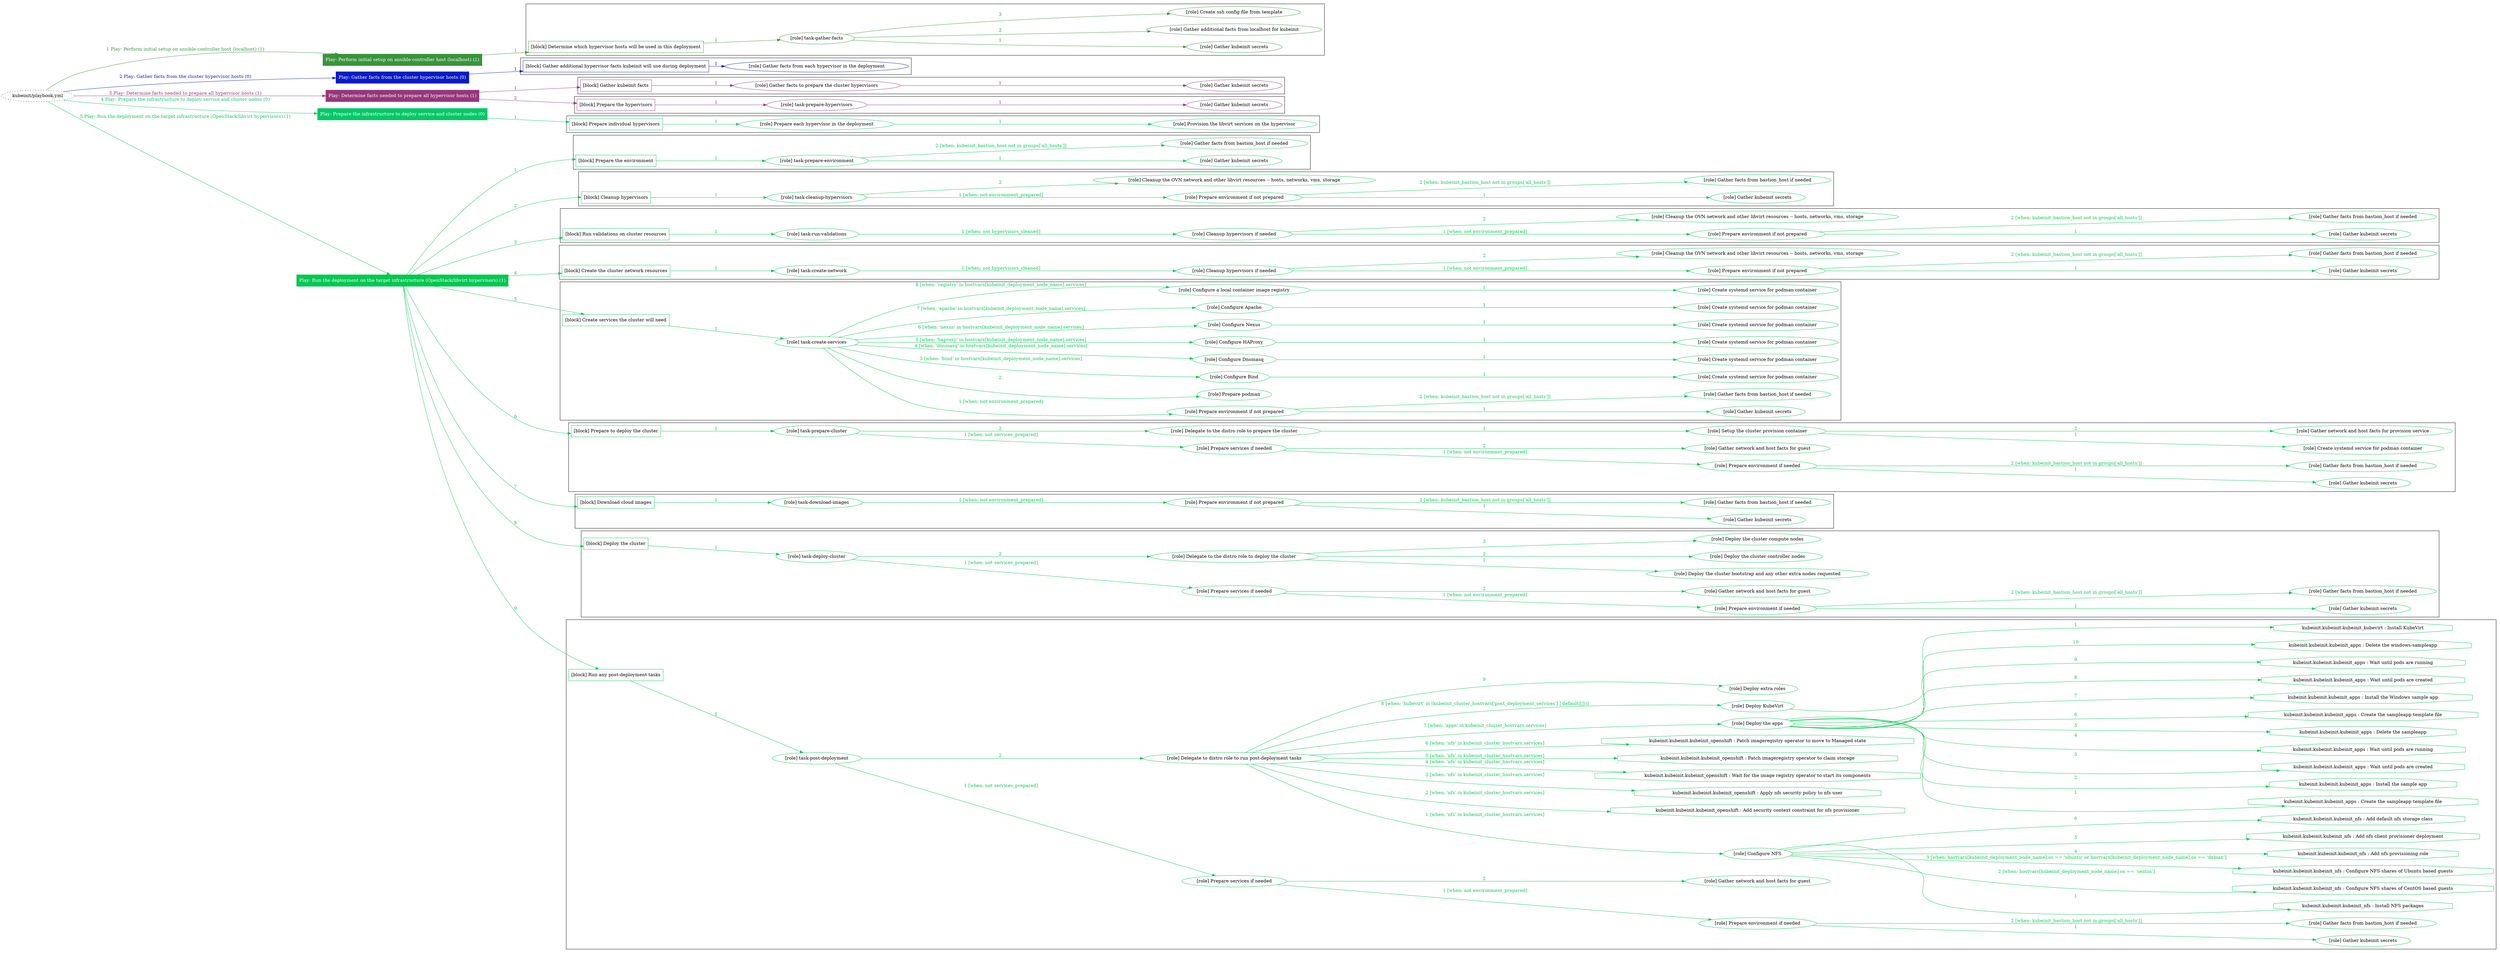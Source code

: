 digraph {
	graph [concentrate=true ordering=in rankdir=LR ratio=fill]
	edge [esep=5 sep=10]
	"kubeinit/playbook.yml" [URL="/home/runner/work/kubeinit/kubeinit/kubeinit/playbook.yml" id=playbook_7b281fdf style=dotted]
	"kubeinit/playbook.yml" -> play_7877f14b [label="1 Play: Perform initial setup on ansible-controller host (localhost) (1)" color="#38943b" fontcolor="#38943b" id=edge_play_7877f14b labeltooltip="1 Play: Perform initial setup on ansible-controller host (localhost) (1)" tooltip="1 Play: Perform initial setup on ansible-controller host (localhost) (1)"]
	subgraph "Play: Perform initial setup on ansible-controller host (localhost) (1)" {
		play_7877f14b [label="Play: Perform initial setup on ansible-controller host (localhost) (1)" URL="/home/runner/work/kubeinit/kubeinit/kubeinit/playbook.yml" color="#38943b" fontcolor="#ffffff" id=play_7877f14b shape=box style=filled tooltip=localhost]
		play_7877f14b -> block_b5901617 [label=1 color="#38943b" fontcolor="#38943b" id=edge_block_b5901617 labeltooltip=1 tooltip=1]
		subgraph cluster_block_b5901617 {
			block_b5901617 [label="[block] Determine which hypervisor hosts will be used in this deployment" URL="/home/runner/work/kubeinit/kubeinit/kubeinit/playbook.yml" color="#38943b" id=block_b5901617 labeltooltip="Determine which hypervisor hosts will be used in this deployment" shape=box tooltip="Determine which hypervisor hosts will be used in this deployment"]
			block_b5901617 -> role_b0f9421c [label="1 " color="#38943b" fontcolor="#38943b" id=edge_role_b0f9421c labeltooltip="1 " tooltip="1 "]
			subgraph "task-gather-facts" {
				role_b0f9421c [label="[role] task-gather-facts" URL="/home/runner/work/kubeinit/kubeinit/kubeinit/playbook.yml" color="#38943b" id=role_b0f9421c tooltip="task-gather-facts"]
				role_b0f9421c -> role_714d7b78 [label="1 " color="#38943b" fontcolor="#38943b" id=edge_role_714d7b78 labeltooltip="1 " tooltip="1 "]
				subgraph "Gather kubeinit secrets" {
					role_714d7b78 [label="[role] Gather kubeinit secrets" URL="/home/runner/.ansible/collections/ansible_collections/kubeinit/kubeinit/roles/kubeinit_prepare/tasks/build_hypervisors_group.yml" color="#38943b" id=role_714d7b78 tooltip="Gather kubeinit secrets"]
				}
				role_b0f9421c -> role_0467b6ac [label="2 " color="#38943b" fontcolor="#38943b" id=edge_role_0467b6ac labeltooltip="2 " tooltip="2 "]
				subgraph "Gather additional facts from localhost for kubeinit" {
					role_0467b6ac [label="[role] Gather additional facts from localhost for kubeinit" URL="/home/runner/.ansible/collections/ansible_collections/kubeinit/kubeinit/roles/kubeinit_prepare/tasks/build_hypervisors_group.yml" color="#38943b" id=role_0467b6ac tooltip="Gather additional facts from localhost for kubeinit"]
				}
				role_b0f9421c -> role_47e2acae [label="3 " color="#38943b" fontcolor="#38943b" id=edge_role_47e2acae labeltooltip="3 " tooltip="3 "]
				subgraph "Create ssh config file from template" {
					role_47e2acae [label="[role] Create ssh config file from template" URL="/home/runner/.ansible/collections/ansible_collections/kubeinit/kubeinit/roles/kubeinit_prepare/tasks/build_hypervisors_group.yml" color="#38943b" id=role_47e2acae tooltip="Create ssh config file from template"]
				}
			}
		}
	}
	"kubeinit/playbook.yml" -> play_60f69656 [label="2 Play: Gather facts from the cluster hypervisor hosts (0)" color="#071cc5" fontcolor="#071cc5" id=edge_play_60f69656 labeltooltip="2 Play: Gather facts from the cluster hypervisor hosts (0)" tooltip="2 Play: Gather facts from the cluster hypervisor hosts (0)"]
	subgraph "Play: Gather facts from the cluster hypervisor hosts (0)" {
		play_60f69656 [label="Play: Gather facts from the cluster hypervisor hosts (0)" URL="/home/runner/work/kubeinit/kubeinit/kubeinit/playbook.yml" color="#071cc5" fontcolor="#ffffff" id=play_60f69656 shape=box style=filled tooltip="Play: Gather facts from the cluster hypervisor hosts (0)"]
		play_60f69656 -> block_d003e74c [label=1 color="#071cc5" fontcolor="#071cc5" id=edge_block_d003e74c labeltooltip=1 tooltip=1]
		subgraph cluster_block_d003e74c {
			block_d003e74c [label="[block] Gather additional hypervisor facts kubeinit will use during deployment" URL="/home/runner/work/kubeinit/kubeinit/kubeinit/playbook.yml" color="#071cc5" id=block_d003e74c labeltooltip="Gather additional hypervisor facts kubeinit will use during deployment" shape=box tooltip="Gather additional hypervisor facts kubeinit will use during deployment"]
			block_d003e74c -> role_bd6cc463 [label="1 " color="#071cc5" fontcolor="#071cc5" id=edge_role_bd6cc463 labeltooltip="1 " tooltip="1 "]
			subgraph "Gather facts from each hypervisor in the deployment" {
				role_bd6cc463 [label="[role] Gather facts from each hypervisor in the deployment" URL="/home/runner/work/kubeinit/kubeinit/kubeinit/playbook.yml" color="#071cc5" id=role_bd6cc463 tooltip="Gather facts from each hypervisor in the deployment"]
			}
		}
	}
	"kubeinit/playbook.yml" -> play_cd27268f [label="3 Play: Determine facts needed to prepare all hypervisor hosts (1)" color="#96367b" fontcolor="#96367b" id=edge_play_cd27268f labeltooltip="3 Play: Determine facts needed to prepare all hypervisor hosts (1)" tooltip="3 Play: Determine facts needed to prepare all hypervisor hosts (1)"]
	subgraph "Play: Determine facts needed to prepare all hypervisor hosts (1)" {
		play_cd27268f [label="Play: Determine facts needed to prepare all hypervisor hosts (1)" URL="/home/runner/work/kubeinit/kubeinit/kubeinit/playbook.yml" color="#96367b" fontcolor="#ffffff" id=play_cd27268f shape=box style=filled tooltip=localhost]
		play_cd27268f -> block_acb0f027 [label=1 color="#96367b" fontcolor="#96367b" id=edge_block_acb0f027 labeltooltip=1 tooltip=1]
		subgraph cluster_block_acb0f027 {
			block_acb0f027 [label="[block] Gather kubeinit facts" URL="/home/runner/work/kubeinit/kubeinit/kubeinit/playbook.yml" color="#96367b" id=block_acb0f027 labeltooltip="Gather kubeinit facts" shape=box tooltip="Gather kubeinit facts"]
			block_acb0f027 -> role_a7159e79 [label="1 " color="#96367b" fontcolor="#96367b" id=edge_role_a7159e79 labeltooltip="1 " tooltip="1 "]
			subgraph "Gather facts to prepare the cluster hypervisors" {
				role_a7159e79 [label="[role] Gather facts to prepare the cluster hypervisors" URL="/home/runner/work/kubeinit/kubeinit/kubeinit/playbook.yml" color="#96367b" id=role_a7159e79 tooltip="Gather facts to prepare the cluster hypervisors"]
				role_a7159e79 -> role_28d5743c [label="1 " color="#96367b" fontcolor="#96367b" id=edge_role_28d5743c labeltooltip="1 " tooltip="1 "]
				subgraph "Gather kubeinit secrets" {
					role_28d5743c [label="[role] Gather kubeinit secrets" URL="/home/runner/.ansible/collections/ansible_collections/kubeinit/kubeinit/roles/kubeinit_prepare/tasks/gather_kubeinit_facts.yml" color="#96367b" id=role_28d5743c tooltip="Gather kubeinit secrets"]
				}
			}
		}
		play_cd27268f -> block_c3b3abef [label=2 color="#96367b" fontcolor="#96367b" id=edge_block_c3b3abef labeltooltip=2 tooltip=2]
		subgraph cluster_block_c3b3abef {
			block_c3b3abef [label="[block] Prepare the hypervisors" URL="/home/runner/work/kubeinit/kubeinit/kubeinit/playbook.yml" color="#96367b" id=block_c3b3abef labeltooltip="Prepare the hypervisors" shape=box tooltip="Prepare the hypervisors"]
			block_c3b3abef -> role_18b791de [label="1 " color="#96367b" fontcolor="#96367b" id=edge_role_18b791de labeltooltip="1 " tooltip="1 "]
			subgraph "task-prepare-hypervisors" {
				role_18b791de [label="[role] task-prepare-hypervisors" URL="/home/runner/work/kubeinit/kubeinit/kubeinit/playbook.yml" color="#96367b" id=role_18b791de tooltip="task-prepare-hypervisors"]
				role_18b791de -> role_89bd022f [label="1 " color="#96367b" fontcolor="#96367b" id=edge_role_89bd022f labeltooltip="1 " tooltip="1 "]
				subgraph "Gather kubeinit secrets" {
					role_89bd022f [label="[role] Gather kubeinit secrets" URL="/home/runner/.ansible/collections/ansible_collections/kubeinit/kubeinit/roles/kubeinit_prepare/tasks/gather_kubeinit_facts.yml" color="#96367b" id=role_89bd022f tooltip="Gather kubeinit secrets"]
				}
			}
		}
	}
	"kubeinit/playbook.yml" -> play_afa859db [label="4 Play: Prepare the infrastructure to deploy service and cluster nodes (0)" color="#03c967" fontcolor="#03c967" id=edge_play_afa859db labeltooltip="4 Play: Prepare the infrastructure to deploy service and cluster nodes (0)" tooltip="4 Play: Prepare the infrastructure to deploy service and cluster nodes (0)"]
	subgraph "Play: Prepare the infrastructure to deploy service and cluster nodes (0)" {
		play_afa859db [label="Play: Prepare the infrastructure to deploy service and cluster nodes (0)" URL="/home/runner/work/kubeinit/kubeinit/kubeinit/playbook.yml" color="#03c967" fontcolor="#ffffff" id=play_afa859db shape=box style=filled tooltip="Play: Prepare the infrastructure to deploy service and cluster nodes (0)"]
		play_afa859db -> block_f967178d [label=1 color="#03c967" fontcolor="#03c967" id=edge_block_f967178d labeltooltip=1 tooltip=1]
		subgraph cluster_block_f967178d {
			block_f967178d [label="[block] Prepare individual hypervisors" URL="/home/runner/work/kubeinit/kubeinit/kubeinit/playbook.yml" color="#03c967" id=block_f967178d labeltooltip="Prepare individual hypervisors" shape=box tooltip="Prepare individual hypervisors"]
			block_f967178d -> role_e0860f21 [label="1 " color="#03c967" fontcolor="#03c967" id=edge_role_e0860f21 labeltooltip="1 " tooltip="1 "]
			subgraph "Prepare each hypervisor in the deployment" {
				role_e0860f21 [label="[role] Prepare each hypervisor in the deployment" URL="/home/runner/work/kubeinit/kubeinit/kubeinit/playbook.yml" color="#03c967" id=role_e0860f21 tooltip="Prepare each hypervisor in the deployment"]
				role_e0860f21 -> role_5902fa2d [label="1 " color="#03c967" fontcolor="#03c967" id=edge_role_5902fa2d labeltooltip="1 " tooltip="1 "]
				subgraph "Provision the libvirt services on the hypervisor" {
					role_5902fa2d [label="[role] Provision the libvirt services on the hypervisor" URL="/home/runner/.ansible/collections/ansible_collections/kubeinit/kubeinit/roles/kubeinit_prepare/tasks/prepare_hypervisor.yml" color="#03c967" id=role_5902fa2d tooltip="Provision the libvirt services on the hypervisor"]
				}
			}
		}
	}
	"kubeinit/playbook.yml" -> play_337268b7 [label="5 Play: Run the deployment on the target infrastructure (OpenStack/libvirt hypervisors) (1)" color="#04c850" fontcolor="#04c850" id=edge_play_337268b7 labeltooltip="5 Play: Run the deployment on the target infrastructure (OpenStack/libvirt hypervisors) (1)" tooltip="5 Play: Run the deployment on the target infrastructure (OpenStack/libvirt hypervisors) (1)"]
	subgraph "Play: Run the deployment on the target infrastructure (OpenStack/libvirt hypervisors) (1)" {
		play_337268b7 [label="Play: Run the deployment on the target infrastructure (OpenStack/libvirt hypervisors) (1)" URL="/home/runner/work/kubeinit/kubeinit/kubeinit/playbook.yml" color="#04c850" fontcolor="#ffffff" id=play_337268b7 shape=box style=filled tooltip=localhost]
		play_337268b7 -> block_54f63cd1 [label=1 color="#04c850" fontcolor="#04c850" id=edge_block_54f63cd1 labeltooltip=1 tooltip=1]
		subgraph cluster_block_54f63cd1 {
			block_54f63cd1 [label="[block] Prepare the environment" URL="/home/runner/work/kubeinit/kubeinit/kubeinit/playbook.yml" color="#04c850" id=block_54f63cd1 labeltooltip="Prepare the environment" shape=box tooltip="Prepare the environment"]
			block_54f63cd1 -> role_de50f90a [label="1 " color="#04c850" fontcolor="#04c850" id=edge_role_de50f90a labeltooltip="1 " tooltip="1 "]
			subgraph "task-prepare-environment" {
				role_de50f90a [label="[role] task-prepare-environment" URL="/home/runner/work/kubeinit/kubeinit/kubeinit/playbook.yml" color="#04c850" id=role_de50f90a tooltip="task-prepare-environment"]
				role_de50f90a -> role_e27a2420 [label="1 " color="#04c850" fontcolor="#04c850" id=edge_role_e27a2420 labeltooltip="1 " tooltip="1 "]
				subgraph "Gather kubeinit secrets" {
					role_e27a2420 [label="[role] Gather kubeinit secrets" URL="/home/runner/.ansible/collections/ansible_collections/kubeinit/kubeinit/roles/kubeinit_prepare/tasks/gather_kubeinit_facts.yml" color="#04c850" id=role_e27a2420 tooltip="Gather kubeinit secrets"]
				}
				role_de50f90a -> role_e0facdf9 [label="2 [when: kubeinit_bastion_host not in groups['all_hosts']]" color="#04c850" fontcolor="#04c850" id=edge_role_e0facdf9 labeltooltip="2 [when: kubeinit_bastion_host not in groups['all_hosts']]" tooltip="2 [when: kubeinit_bastion_host not in groups['all_hosts']]"]
				subgraph "Gather facts from bastion_host if needed" {
					role_e0facdf9 [label="[role] Gather facts from bastion_host if needed" URL="/home/runner/.ansible/collections/ansible_collections/kubeinit/kubeinit/roles/kubeinit_prepare/tasks/main.yml" color="#04c850" id=role_e0facdf9 tooltip="Gather facts from bastion_host if needed"]
				}
			}
		}
		play_337268b7 -> block_c87fceb3 [label=2 color="#04c850" fontcolor="#04c850" id=edge_block_c87fceb3 labeltooltip=2 tooltip=2]
		subgraph cluster_block_c87fceb3 {
			block_c87fceb3 [label="[block] Cleanup hypervisors" URL="/home/runner/work/kubeinit/kubeinit/kubeinit/playbook.yml" color="#04c850" id=block_c87fceb3 labeltooltip="Cleanup hypervisors" shape=box tooltip="Cleanup hypervisors"]
			block_c87fceb3 -> role_21105782 [label="1 " color="#04c850" fontcolor="#04c850" id=edge_role_21105782 labeltooltip="1 " tooltip="1 "]
			subgraph "task-cleanup-hypervisors" {
				role_21105782 [label="[role] task-cleanup-hypervisors" URL="/home/runner/work/kubeinit/kubeinit/kubeinit/playbook.yml" color="#04c850" id=role_21105782 tooltip="task-cleanup-hypervisors"]
				role_21105782 -> role_91263d98 [label="1 [when: not environment_prepared]" color="#04c850" fontcolor="#04c850" id=edge_role_91263d98 labeltooltip="1 [when: not environment_prepared]" tooltip="1 [when: not environment_prepared]"]
				subgraph "Prepare environment if not prepared" {
					role_91263d98 [label="[role] Prepare environment if not prepared" URL="/home/runner/.ansible/collections/ansible_collections/kubeinit/kubeinit/roles/kubeinit_libvirt/tasks/cleanup_hypervisors.yml" color="#04c850" id=role_91263d98 tooltip="Prepare environment if not prepared"]
					role_91263d98 -> role_cf5cac0a [label="1 " color="#04c850" fontcolor="#04c850" id=edge_role_cf5cac0a labeltooltip="1 " tooltip="1 "]
					subgraph "Gather kubeinit secrets" {
						role_cf5cac0a [label="[role] Gather kubeinit secrets" URL="/home/runner/.ansible/collections/ansible_collections/kubeinit/kubeinit/roles/kubeinit_prepare/tasks/gather_kubeinit_facts.yml" color="#04c850" id=role_cf5cac0a tooltip="Gather kubeinit secrets"]
					}
					role_91263d98 -> role_19c8e8e2 [label="2 [when: kubeinit_bastion_host not in groups['all_hosts']]" color="#04c850" fontcolor="#04c850" id=edge_role_19c8e8e2 labeltooltip="2 [when: kubeinit_bastion_host not in groups['all_hosts']]" tooltip="2 [when: kubeinit_bastion_host not in groups['all_hosts']]"]
					subgraph "Gather facts from bastion_host if needed" {
						role_19c8e8e2 [label="[role] Gather facts from bastion_host if needed" URL="/home/runner/.ansible/collections/ansible_collections/kubeinit/kubeinit/roles/kubeinit_prepare/tasks/main.yml" color="#04c850" id=role_19c8e8e2 tooltip="Gather facts from bastion_host if needed"]
					}
				}
				role_21105782 -> role_c04d12ea [label="2 " color="#04c850" fontcolor="#04c850" id=edge_role_c04d12ea labeltooltip="2 " tooltip="2 "]
				subgraph "Cleanup the OVN network and other libvirt resources -- hosts, networks, vms, storage" {
					role_c04d12ea [label="[role] Cleanup the OVN network and other libvirt resources -- hosts, networks, vms, storage" URL="/home/runner/.ansible/collections/ansible_collections/kubeinit/kubeinit/roles/kubeinit_libvirt/tasks/cleanup_hypervisors.yml" color="#04c850" id=role_c04d12ea tooltip="Cleanup the OVN network and other libvirt resources -- hosts, networks, vms, storage"]
				}
			}
		}
		play_337268b7 -> block_0d15a8aa [label=3 color="#04c850" fontcolor="#04c850" id=edge_block_0d15a8aa labeltooltip=3 tooltip=3]
		subgraph cluster_block_0d15a8aa {
			block_0d15a8aa [label="[block] Run validations on cluster resources" URL="/home/runner/work/kubeinit/kubeinit/kubeinit/playbook.yml" color="#04c850" id=block_0d15a8aa labeltooltip="Run validations on cluster resources" shape=box tooltip="Run validations on cluster resources"]
			block_0d15a8aa -> role_7a0bbe36 [label="1 " color="#04c850" fontcolor="#04c850" id=edge_role_7a0bbe36 labeltooltip="1 " tooltip="1 "]
			subgraph "task-run-validations" {
				role_7a0bbe36 [label="[role] task-run-validations" URL="/home/runner/work/kubeinit/kubeinit/kubeinit/playbook.yml" color="#04c850" id=role_7a0bbe36 tooltip="task-run-validations"]
				role_7a0bbe36 -> role_206b5c41 [label="1 [when: not hypervisors_cleaned]" color="#04c850" fontcolor="#04c850" id=edge_role_206b5c41 labeltooltip="1 [when: not hypervisors_cleaned]" tooltip="1 [when: not hypervisors_cleaned]"]
				subgraph "Cleanup hypervisors if needed" {
					role_206b5c41 [label="[role] Cleanup hypervisors if needed" URL="/home/runner/.ansible/collections/ansible_collections/kubeinit/kubeinit/roles/kubeinit_validations/tasks/main.yml" color="#04c850" id=role_206b5c41 tooltip="Cleanup hypervisors if needed"]
					role_206b5c41 -> role_1c43b436 [label="1 [when: not environment_prepared]" color="#04c850" fontcolor="#04c850" id=edge_role_1c43b436 labeltooltip="1 [when: not environment_prepared]" tooltip="1 [when: not environment_prepared]"]
					subgraph "Prepare environment if not prepared" {
						role_1c43b436 [label="[role] Prepare environment if not prepared" URL="/home/runner/.ansible/collections/ansible_collections/kubeinit/kubeinit/roles/kubeinit_libvirt/tasks/cleanup_hypervisors.yml" color="#04c850" id=role_1c43b436 tooltip="Prepare environment if not prepared"]
						role_1c43b436 -> role_25d3413f [label="1 " color="#04c850" fontcolor="#04c850" id=edge_role_25d3413f labeltooltip="1 " tooltip="1 "]
						subgraph "Gather kubeinit secrets" {
							role_25d3413f [label="[role] Gather kubeinit secrets" URL="/home/runner/.ansible/collections/ansible_collections/kubeinit/kubeinit/roles/kubeinit_prepare/tasks/gather_kubeinit_facts.yml" color="#04c850" id=role_25d3413f tooltip="Gather kubeinit secrets"]
						}
						role_1c43b436 -> role_c546cb8e [label="2 [when: kubeinit_bastion_host not in groups['all_hosts']]" color="#04c850" fontcolor="#04c850" id=edge_role_c546cb8e labeltooltip="2 [when: kubeinit_bastion_host not in groups['all_hosts']]" tooltip="2 [when: kubeinit_bastion_host not in groups['all_hosts']]"]
						subgraph "Gather facts from bastion_host if needed" {
							role_c546cb8e [label="[role] Gather facts from bastion_host if needed" URL="/home/runner/.ansible/collections/ansible_collections/kubeinit/kubeinit/roles/kubeinit_prepare/tasks/main.yml" color="#04c850" id=role_c546cb8e tooltip="Gather facts from bastion_host if needed"]
						}
					}
					role_206b5c41 -> role_4a6529e8 [label="2 " color="#04c850" fontcolor="#04c850" id=edge_role_4a6529e8 labeltooltip="2 " tooltip="2 "]
					subgraph "Cleanup the OVN network and other libvirt resources -- hosts, networks, vms, storage" {
						role_4a6529e8 [label="[role] Cleanup the OVN network and other libvirt resources -- hosts, networks, vms, storage" URL="/home/runner/.ansible/collections/ansible_collections/kubeinit/kubeinit/roles/kubeinit_libvirt/tasks/cleanup_hypervisors.yml" color="#04c850" id=role_4a6529e8 tooltip="Cleanup the OVN network and other libvirt resources -- hosts, networks, vms, storage"]
					}
				}
			}
		}
		play_337268b7 -> block_cdcbf6fe [label=4 color="#04c850" fontcolor="#04c850" id=edge_block_cdcbf6fe labeltooltip=4 tooltip=4]
		subgraph cluster_block_cdcbf6fe {
			block_cdcbf6fe [label="[block] Create the cluster network resources" URL="/home/runner/work/kubeinit/kubeinit/kubeinit/playbook.yml" color="#04c850" id=block_cdcbf6fe labeltooltip="Create the cluster network resources" shape=box tooltip="Create the cluster network resources"]
			block_cdcbf6fe -> role_46c217c3 [label="1 " color="#04c850" fontcolor="#04c850" id=edge_role_46c217c3 labeltooltip="1 " tooltip="1 "]
			subgraph "task-create-network" {
				role_46c217c3 [label="[role] task-create-network" URL="/home/runner/work/kubeinit/kubeinit/kubeinit/playbook.yml" color="#04c850" id=role_46c217c3 tooltip="task-create-network"]
				role_46c217c3 -> role_f8e6419c [label="1 [when: not hypervisors_cleaned]" color="#04c850" fontcolor="#04c850" id=edge_role_f8e6419c labeltooltip="1 [when: not hypervisors_cleaned]" tooltip="1 [when: not hypervisors_cleaned]"]
				subgraph "Cleanup hypervisors if needed" {
					role_f8e6419c [label="[role] Cleanup hypervisors if needed" URL="/home/runner/.ansible/collections/ansible_collections/kubeinit/kubeinit/roles/kubeinit_libvirt/tasks/create_network.yml" color="#04c850" id=role_f8e6419c tooltip="Cleanup hypervisors if needed"]
					role_f8e6419c -> role_768aa2a3 [label="1 [when: not environment_prepared]" color="#04c850" fontcolor="#04c850" id=edge_role_768aa2a3 labeltooltip="1 [when: not environment_prepared]" tooltip="1 [when: not environment_prepared]"]
					subgraph "Prepare environment if not prepared" {
						role_768aa2a3 [label="[role] Prepare environment if not prepared" URL="/home/runner/.ansible/collections/ansible_collections/kubeinit/kubeinit/roles/kubeinit_libvirt/tasks/cleanup_hypervisors.yml" color="#04c850" id=role_768aa2a3 tooltip="Prepare environment if not prepared"]
						role_768aa2a3 -> role_34b75748 [label="1 " color="#04c850" fontcolor="#04c850" id=edge_role_34b75748 labeltooltip="1 " tooltip="1 "]
						subgraph "Gather kubeinit secrets" {
							role_34b75748 [label="[role] Gather kubeinit secrets" URL="/home/runner/.ansible/collections/ansible_collections/kubeinit/kubeinit/roles/kubeinit_prepare/tasks/gather_kubeinit_facts.yml" color="#04c850" id=role_34b75748 tooltip="Gather kubeinit secrets"]
						}
						role_768aa2a3 -> role_ea278b06 [label="2 [when: kubeinit_bastion_host not in groups['all_hosts']]" color="#04c850" fontcolor="#04c850" id=edge_role_ea278b06 labeltooltip="2 [when: kubeinit_bastion_host not in groups['all_hosts']]" tooltip="2 [when: kubeinit_bastion_host not in groups['all_hosts']]"]
						subgraph "Gather facts from bastion_host if needed" {
							role_ea278b06 [label="[role] Gather facts from bastion_host if needed" URL="/home/runner/.ansible/collections/ansible_collections/kubeinit/kubeinit/roles/kubeinit_prepare/tasks/main.yml" color="#04c850" id=role_ea278b06 tooltip="Gather facts from bastion_host if needed"]
						}
					}
					role_f8e6419c -> role_3d0c5db9 [label="2 " color="#04c850" fontcolor="#04c850" id=edge_role_3d0c5db9 labeltooltip="2 " tooltip="2 "]
					subgraph "Cleanup the OVN network and other libvirt resources -- hosts, networks, vms, storage" {
						role_3d0c5db9 [label="[role] Cleanup the OVN network and other libvirt resources -- hosts, networks, vms, storage" URL="/home/runner/.ansible/collections/ansible_collections/kubeinit/kubeinit/roles/kubeinit_libvirt/tasks/cleanup_hypervisors.yml" color="#04c850" id=role_3d0c5db9 tooltip="Cleanup the OVN network and other libvirt resources -- hosts, networks, vms, storage"]
					}
				}
			}
		}
		play_337268b7 -> block_13af65ff [label=5 color="#04c850" fontcolor="#04c850" id=edge_block_13af65ff labeltooltip=5 tooltip=5]
		subgraph cluster_block_13af65ff {
			block_13af65ff [label="[block] Create services the cluster will need" URL="/home/runner/work/kubeinit/kubeinit/kubeinit/playbook.yml" color="#04c850" id=block_13af65ff labeltooltip="Create services the cluster will need" shape=box tooltip="Create services the cluster will need"]
			block_13af65ff -> role_41ebaed0 [label="1 " color="#04c850" fontcolor="#04c850" id=edge_role_41ebaed0 labeltooltip="1 " tooltip="1 "]
			subgraph "task-create-services" {
				role_41ebaed0 [label="[role] task-create-services" URL="/home/runner/work/kubeinit/kubeinit/kubeinit/playbook.yml" color="#04c850" id=role_41ebaed0 tooltip="task-create-services"]
				role_41ebaed0 -> role_42f14712 [label="1 [when: not environment_prepared]" color="#04c850" fontcolor="#04c850" id=edge_role_42f14712 labeltooltip="1 [when: not environment_prepared]" tooltip="1 [when: not environment_prepared]"]
				subgraph "Prepare environment if not prepared" {
					role_42f14712 [label="[role] Prepare environment if not prepared" URL="/home/runner/.ansible/collections/ansible_collections/kubeinit/kubeinit/roles/kubeinit_services/tasks/main.yml" color="#04c850" id=role_42f14712 tooltip="Prepare environment if not prepared"]
					role_42f14712 -> role_07d846e9 [label="1 " color="#04c850" fontcolor="#04c850" id=edge_role_07d846e9 labeltooltip="1 " tooltip="1 "]
					subgraph "Gather kubeinit secrets" {
						role_07d846e9 [label="[role] Gather kubeinit secrets" URL="/home/runner/.ansible/collections/ansible_collections/kubeinit/kubeinit/roles/kubeinit_prepare/tasks/gather_kubeinit_facts.yml" color="#04c850" id=role_07d846e9 tooltip="Gather kubeinit secrets"]
					}
					role_42f14712 -> role_30348b66 [label="2 [when: kubeinit_bastion_host not in groups['all_hosts']]" color="#04c850" fontcolor="#04c850" id=edge_role_30348b66 labeltooltip="2 [when: kubeinit_bastion_host not in groups['all_hosts']]" tooltip="2 [when: kubeinit_bastion_host not in groups['all_hosts']]"]
					subgraph "Gather facts from bastion_host if needed" {
						role_30348b66 [label="[role] Gather facts from bastion_host if needed" URL="/home/runner/.ansible/collections/ansible_collections/kubeinit/kubeinit/roles/kubeinit_prepare/tasks/main.yml" color="#04c850" id=role_30348b66 tooltip="Gather facts from bastion_host if needed"]
					}
				}
				role_41ebaed0 -> role_637384f2 [label="2 " color="#04c850" fontcolor="#04c850" id=edge_role_637384f2 labeltooltip="2 " tooltip="2 "]
				subgraph "Prepare podman" {
					role_637384f2 [label="[role] Prepare podman" URL="/home/runner/.ansible/collections/ansible_collections/kubeinit/kubeinit/roles/kubeinit_services/tasks/00_create_service_pod.yml" color="#04c850" id=role_637384f2 tooltip="Prepare podman"]
				}
				role_41ebaed0 -> role_9ba7dccc [label="3 [when: 'bind' in hostvars[kubeinit_deployment_node_name].services]" color="#04c850" fontcolor="#04c850" id=edge_role_9ba7dccc labeltooltip="3 [when: 'bind' in hostvars[kubeinit_deployment_node_name].services]" tooltip="3 [when: 'bind' in hostvars[kubeinit_deployment_node_name].services]"]
				subgraph "Configure Bind" {
					role_9ba7dccc [label="[role] Configure Bind" URL="/home/runner/.ansible/collections/ansible_collections/kubeinit/kubeinit/roles/kubeinit_services/tasks/start_services_containers.yml" color="#04c850" id=role_9ba7dccc tooltip="Configure Bind"]
					role_9ba7dccc -> role_d8c12bfb [label="1 " color="#04c850" fontcolor="#04c850" id=edge_role_d8c12bfb labeltooltip="1 " tooltip="1 "]
					subgraph "Create systemd service for podman container" {
						role_d8c12bfb [label="[role] Create systemd service for podman container" URL="/home/runner/.ansible/collections/ansible_collections/kubeinit/kubeinit/roles/kubeinit_bind/tasks/main.yml" color="#04c850" id=role_d8c12bfb tooltip="Create systemd service for podman container"]
					}
				}
				role_41ebaed0 -> role_b0981cdd [label="4 [when: 'dnsmasq' in hostvars[kubeinit_deployment_node_name].services]" color="#04c850" fontcolor="#04c850" id=edge_role_b0981cdd labeltooltip="4 [when: 'dnsmasq' in hostvars[kubeinit_deployment_node_name].services]" tooltip="4 [when: 'dnsmasq' in hostvars[kubeinit_deployment_node_name].services]"]
				subgraph "Configure Dnsmasq" {
					role_b0981cdd [label="[role] Configure Dnsmasq" URL="/home/runner/.ansible/collections/ansible_collections/kubeinit/kubeinit/roles/kubeinit_services/tasks/start_services_containers.yml" color="#04c850" id=role_b0981cdd tooltip="Configure Dnsmasq"]
					role_b0981cdd -> role_1ab2ef58 [label="1 " color="#04c850" fontcolor="#04c850" id=edge_role_1ab2ef58 labeltooltip="1 " tooltip="1 "]
					subgraph "Create systemd service for podman container" {
						role_1ab2ef58 [label="[role] Create systemd service for podman container" URL="/home/runner/.ansible/collections/ansible_collections/kubeinit/kubeinit/roles/kubeinit_dnsmasq/tasks/main.yml" color="#04c850" id=role_1ab2ef58 tooltip="Create systemd service for podman container"]
					}
				}
				role_41ebaed0 -> role_cd83c41a [label="5 [when: 'haproxy' in hostvars[kubeinit_deployment_node_name].services]" color="#04c850" fontcolor="#04c850" id=edge_role_cd83c41a labeltooltip="5 [when: 'haproxy' in hostvars[kubeinit_deployment_node_name].services]" tooltip="5 [when: 'haproxy' in hostvars[kubeinit_deployment_node_name].services]"]
				subgraph "Configure HAProxy" {
					role_cd83c41a [label="[role] Configure HAProxy" URL="/home/runner/.ansible/collections/ansible_collections/kubeinit/kubeinit/roles/kubeinit_services/tasks/start_services_containers.yml" color="#04c850" id=role_cd83c41a tooltip="Configure HAProxy"]
					role_cd83c41a -> role_8efd525a [label="1 " color="#04c850" fontcolor="#04c850" id=edge_role_8efd525a labeltooltip="1 " tooltip="1 "]
					subgraph "Create systemd service for podman container" {
						role_8efd525a [label="[role] Create systemd service for podman container" URL="/home/runner/.ansible/collections/ansible_collections/kubeinit/kubeinit/roles/kubeinit_haproxy/tasks/main.yml" color="#04c850" id=role_8efd525a tooltip="Create systemd service for podman container"]
					}
				}
				role_41ebaed0 -> role_04fbd49e [label="6 [when: 'nexus' in hostvars[kubeinit_deployment_node_name].services]" color="#04c850" fontcolor="#04c850" id=edge_role_04fbd49e labeltooltip="6 [when: 'nexus' in hostvars[kubeinit_deployment_node_name].services]" tooltip="6 [when: 'nexus' in hostvars[kubeinit_deployment_node_name].services]"]
				subgraph "Configure Nexus" {
					role_04fbd49e [label="[role] Configure Nexus" URL="/home/runner/.ansible/collections/ansible_collections/kubeinit/kubeinit/roles/kubeinit_services/tasks/start_services_containers.yml" color="#04c850" id=role_04fbd49e tooltip="Configure Nexus"]
					role_04fbd49e -> role_e5c7bf5d [label="1 " color="#04c850" fontcolor="#04c850" id=edge_role_e5c7bf5d labeltooltip="1 " tooltip="1 "]
					subgraph "Create systemd service for podman container" {
						role_e5c7bf5d [label="[role] Create systemd service for podman container" URL="/home/runner/.ansible/collections/ansible_collections/kubeinit/kubeinit/roles/kubeinit_nexus/tasks/main.yml" color="#04c850" id=role_e5c7bf5d tooltip="Create systemd service for podman container"]
					}
				}
				role_41ebaed0 -> role_d6b16a18 [label="7 [when: 'apache' in hostvars[kubeinit_deployment_node_name].services]" color="#04c850" fontcolor="#04c850" id=edge_role_d6b16a18 labeltooltip="7 [when: 'apache' in hostvars[kubeinit_deployment_node_name].services]" tooltip="7 [when: 'apache' in hostvars[kubeinit_deployment_node_name].services]"]
				subgraph "Configure Apache" {
					role_d6b16a18 [label="[role] Configure Apache" URL="/home/runner/.ansible/collections/ansible_collections/kubeinit/kubeinit/roles/kubeinit_services/tasks/start_services_containers.yml" color="#04c850" id=role_d6b16a18 tooltip="Configure Apache"]
					role_d6b16a18 -> role_e554e86a [label="1 " color="#04c850" fontcolor="#04c850" id=edge_role_e554e86a labeltooltip="1 " tooltip="1 "]
					subgraph "Create systemd service for podman container" {
						role_e554e86a [label="[role] Create systemd service for podman container" URL="/home/runner/.ansible/collections/ansible_collections/kubeinit/kubeinit/roles/kubeinit_apache/tasks/main.yml" color="#04c850" id=role_e554e86a tooltip="Create systemd service for podman container"]
					}
				}
				role_41ebaed0 -> role_b8ee3ece [label="8 [when: 'registry' in hostvars[kubeinit_deployment_node_name].services]" color="#04c850" fontcolor="#04c850" id=edge_role_b8ee3ece labeltooltip="8 [when: 'registry' in hostvars[kubeinit_deployment_node_name].services]" tooltip="8 [when: 'registry' in hostvars[kubeinit_deployment_node_name].services]"]
				subgraph "Configure a local container image registry" {
					role_b8ee3ece [label="[role] Configure a local container image registry" URL="/home/runner/.ansible/collections/ansible_collections/kubeinit/kubeinit/roles/kubeinit_services/tasks/start_services_containers.yml" color="#04c850" id=role_b8ee3ece tooltip="Configure a local container image registry"]
					role_b8ee3ece -> role_199736f3 [label="1 " color="#04c850" fontcolor="#04c850" id=edge_role_199736f3 labeltooltip="1 " tooltip="1 "]
					subgraph "Create systemd service for podman container" {
						role_199736f3 [label="[role] Create systemd service for podman container" URL="/home/runner/.ansible/collections/ansible_collections/kubeinit/kubeinit/roles/kubeinit_registry/tasks/main.yml" color="#04c850" id=role_199736f3 tooltip="Create systemd service for podman container"]
					}
				}
			}
		}
		play_337268b7 -> block_6efaa4ce [label=6 color="#04c850" fontcolor="#04c850" id=edge_block_6efaa4ce labeltooltip=6 tooltip=6]
		subgraph cluster_block_6efaa4ce {
			block_6efaa4ce [label="[block] Prepare to deploy the cluster" URL="/home/runner/work/kubeinit/kubeinit/kubeinit/playbook.yml" color="#04c850" id=block_6efaa4ce labeltooltip="Prepare to deploy the cluster" shape=box tooltip="Prepare to deploy the cluster"]
			block_6efaa4ce -> role_549c46e3 [label="1 " color="#04c850" fontcolor="#04c850" id=edge_role_549c46e3 labeltooltip="1 " tooltip="1 "]
			subgraph "task-prepare-cluster" {
				role_549c46e3 [label="[role] task-prepare-cluster" URL="/home/runner/work/kubeinit/kubeinit/kubeinit/playbook.yml" color="#04c850" id=role_549c46e3 tooltip="task-prepare-cluster"]
				role_549c46e3 -> role_fc1bfdcd [label="1 [when: not services_prepared]" color="#04c850" fontcolor="#04c850" id=edge_role_fc1bfdcd labeltooltip="1 [when: not services_prepared]" tooltip="1 [when: not services_prepared]"]
				subgraph "Prepare services if needed" {
					role_fc1bfdcd [label="[role] Prepare services if needed" URL="/home/runner/.ansible/collections/ansible_collections/kubeinit/kubeinit/roles/kubeinit_prepare/tasks/prepare_cluster.yml" color="#04c850" id=role_fc1bfdcd tooltip="Prepare services if needed"]
					role_fc1bfdcd -> role_f3584463 [label="1 [when: not environment_prepared]" color="#04c850" fontcolor="#04c850" id=edge_role_f3584463 labeltooltip="1 [when: not environment_prepared]" tooltip="1 [when: not environment_prepared]"]
					subgraph "Prepare environment if needed" {
						role_f3584463 [label="[role] Prepare environment if needed" URL="/home/runner/.ansible/collections/ansible_collections/kubeinit/kubeinit/roles/kubeinit_services/tasks/prepare_services.yml" color="#04c850" id=role_f3584463 tooltip="Prepare environment if needed"]
						role_f3584463 -> role_f17ddc48 [label="1 " color="#04c850" fontcolor="#04c850" id=edge_role_f17ddc48 labeltooltip="1 " tooltip="1 "]
						subgraph "Gather kubeinit secrets" {
							role_f17ddc48 [label="[role] Gather kubeinit secrets" URL="/home/runner/.ansible/collections/ansible_collections/kubeinit/kubeinit/roles/kubeinit_prepare/tasks/gather_kubeinit_facts.yml" color="#04c850" id=role_f17ddc48 tooltip="Gather kubeinit secrets"]
						}
						role_f3584463 -> role_b524c05d [label="2 [when: kubeinit_bastion_host not in groups['all_hosts']]" color="#04c850" fontcolor="#04c850" id=edge_role_b524c05d labeltooltip="2 [when: kubeinit_bastion_host not in groups['all_hosts']]" tooltip="2 [when: kubeinit_bastion_host not in groups['all_hosts']]"]
						subgraph "Gather facts from bastion_host if needed" {
							role_b524c05d [label="[role] Gather facts from bastion_host if needed" URL="/home/runner/.ansible/collections/ansible_collections/kubeinit/kubeinit/roles/kubeinit_prepare/tasks/main.yml" color="#04c850" id=role_b524c05d tooltip="Gather facts from bastion_host if needed"]
						}
					}
					role_fc1bfdcd -> role_a1d5c39f [label="2 " color="#04c850" fontcolor="#04c850" id=edge_role_a1d5c39f labeltooltip="2 " tooltip="2 "]
					subgraph "Gather network and host facts for guest" {
						role_a1d5c39f [label="[role] Gather network and host facts for guest" URL="/home/runner/.ansible/collections/ansible_collections/kubeinit/kubeinit/roles/kubeinit_services/tasks/prepare_services.yml" color="#04c850" id=role_a1d5c39f tooltip="Gather network and host facts for guest"]
					}
				}
				role_549c46e3 -> role_61c6a4da [label="2 " color="#04c850" fontcolor="#04c850" id=edge_role_61c6a4da labeltooltip="2 " tooltip="2 "]
				subgraph "Delegate to the distro role to prepare the cluster" {
					role_61c6a4da [label="[role] Delegate to the distro role to prepare the cluster" URL="/home/runner/.ansible/collections/ansible_collections/kubeinit/kubeinit/roles/kubeinit_prepare/tasks/prepare_cluster.yml" color="#04c850" id=role_61c6a4da tooltip="Delegate to the distro role to prepare the cluster"]
					role_61c6a4da -> role_92c50cb5 [label="1 " color="#04c850" fontcolor="#04c850" id=edge_role_92c50cb5 labeltooltip="1 " tooltip="1 "]
					subgraph "Setup the cluster provision container" {
						role_92c50cb5 [label="[role] Setup the cluster provision container" URL="/home/runner/.ansible/collections/ansible_collections/kubeinit/kubeinit/roles/kubeinit_openshift/tasks/prepare_cluster.yml" color="#04c850" id=role_92c50cb5 tooltip="Setup the cluster provision container"]
						role_92c50cb5 -> role_e73adb96 [label="1 " color="#04c850" fontcolor="#04c850" id=edge_role_e73adb96 labeltooltip="1 " tooltip="1 "]
						subgraph "Create systemd service for podman container" {
							role_e73adb96 [label="[role] Create systemd service for podman container" URL="/home/runner/.ansible/collections/ansible_collections/kubeinit/kubeinit/roles/kubeinit_services/tasks/create_provision_container.yml" color="#04c850" id=role_e73adb96 tooltip="Create systemd service for podman container"]
						}
						role_92c50cb5 -> role_14452780 [label="2 " color="#04c850" fontcolor="#04c850" id=edge_role_14452780 labeltooltip="2 " tooltip="2 "]
						subgraph "Gather network and host facts for provision service" {
							role_14452780 [label="[role] Gather network and host facts for provision service" URL="/home/runner/.ansible/collections/ansible_collections/kubeinit/kubeinit/roles/kubeinit_services/tasks/create_provision_container.yml" color="#04c850" id=role_14452780 tooltip="Gather network and host facts for provision service"]
						}
					}
				}
			}
		}
		play_337268b7 -> block_a2f8a729 [label=7 color="#04c850" fontcolor="#04c850" id=edge_block_a2f8a729 labeltooltip=7 tooltip=7]
		subgraph cluster_block_a2f8a729 {
			block_a2f8a729 [label="[block] Download cloud images" URL="/home/runner/work/kubeinit/kubeinit/kubeinit/playbook.yml" color="#04c850" id=block_a2f8a729 labeltooltip="Download cloud images" shape=box tooltip="Download cloud images"]
			block_a2f8a729 -> role_96c76177 [label="1 " color="#04c850" fontcolor="#04c850" id=edge_role_96c76177 labeltooltip="1 " tooltip="1 "]
			subgraph "task-download-images" {
				role_96c76177 [label="[role] task-download-images" URL="/home/runner/work/kubeinit/kubeinit/kubeinit/playbook.yml" color="#04c850" id=role_96c76177 tooltip="task-download-images"]
				role_96c76177 -> role_48749466 [label="1 [when: not environment_prepared]" color="#04c850" fontcolor="#04c850" id=edge_role_48749466 labeltooltip="1 [when: not environment_prepared]" tooltip="1 [when: not environment_prepared]"]
				subgraph "Prepare environment if not prepared" {
					role_48749466 [label="[role] Prepare environment if not prepared" URL="/home/runner/.ansible/collections/ansible_collections/kubeinit/kubeinit/roles/kubeinit_libvirt/tasks/download_cloud_images.yml" color="#04c850" id=role_48749466 tooltip="Prepare environment if not prepared"]
					role_48749466 -> role_01c9fda3 [label="1 " color="#04c850" fontcolor="#04c850" id=edge_role_01c9fda3 labeltooltip="1 " tooltip="1 "]
					subgraph "Gather kubeinit secrets" {
						role_01c9fda3 [label="[role] Gather kubeinit secrets" URL="/home/runner/.ansible/collections/ansible_collections/kubeinit/kubeinit/roles/kubeinit_prepare/tasks/gather_kubeinit_facts.yml" color="#04c850" id=role_01c9fda3 tooltip="Gather kubeinit secrets"]
					}
					role_48749466 -> role_4a976e2e [label="2 [when: kubeinit_bastion_host not in groups['all_hosts']]" color="#04c850" fontcolor="#04c850" id=edge_role_4a976e2e labeltooltip="2 [when: kubeinit_bastion_host not in groups['all_hosts']]" tooltip="2 [when: kubeinit_bastion_host not in groups['all_hosts']]"]
					subgraph "Gather facts from bastion_host if needed" {
						role_4a976e2e [label="[role] Gather facts from bastion_host if needed" URL="/home/runner/.ansible/collections/ansible_collections/kubeinit/kubeinit/roles/kubeinit_prepare/tasks/main.yml" color="#04c850" id=role_4a976e2e tooltip="Gather facts from bastion_host if needed"]
					}
				}
			}
		}
		play_337268b7 -> block_ca2dbbc3 [label=8 color="#04c850" fontcolor="#04c850" id=edge_block_ca2dbbc3 labeltooltip=8 tooltip=8]
		subgraph cluster_block_ca2dbbc3 {
			block_ca2dbbc3 [label="[block] Deploy the cluster" URL="/home/runner/work/kubeinit/kubeinit/kubeinit/playbook.yml" color="#04c850" id=block_ca2dbbc3 labeltooltip="Deploy the cluster" shape=box tooltip="Deploy the cluster"]
			block_ca2dbbc3 -> role_38b2f178 [label="1 " color="#04c850" fontcolor="#04c850" id=edge_role_38b2f178 labeltooltip="1 " tooltip="1 "]
			subgraph "task-deploy-cluster" {
				role_38b2f178 [label="[role] task-deploy-cluster" URL="/home/runner/work/kubeinit/kubeinit/kubeinit/playbook.yml" color="#04c850" id=role_38b2f178 tooltip="task-deploy-cluster"]
				role_38b2f178 -> role_1668a0b8 [label="1 [when: not services_prepared]" color="#04c850" fontcolor="#04c850" id=edge_role_1668a0b8 labeltooltip="1 [when: not services_prepared]" tooltip="1 [when: not services_prepared]"]
				subgraph "Prepare services if needed" {
					role_1668a0b8 [label="[role] Prepare services if needed" URL="/home/runner/.ansible/collections/ansible_collections/kubeinit/kubeinit/roles/kubeinit_prepare/tasks/deploy_cluster.yml" color="#04c850" id=role_1668a0b8 tooltip="Prepare services if needed"]
					role_1668a0b8 -> role_08312356 [label="1 [when: not environment_prepared]" color="#04c850" fontcolor="#04c850" id=edge_role_08312356 labeltooltip="1 [when: not environment_prepared]" tooltip="1 [when: not environment_prepared]"]
					subgraph "Prepare environment if needed" {
						role_08312356 [label="[role] Prepare environment if needed" URL="/home/runner/.ansible/collections/ansible_collections/kubeinit/kubeinit/roles/kubeinit_services/tasks/prepare_services.yml" color="#04c850" id=role_08312356 tooltip="Prepare environment if needed"]
						role_08312356 -> role_19872d84 [label="1 " color="#04c850" fontcolor="#04c850" id=edge_role_19872d84 labeltooltip="1 " tooltip="1 "]
						subgraph "Gather kubeinit secrets" {
							role_19872d84 [label="[role] Gather kubeinit secrets" URL="/home/runner/.ansible/collections/ansible_collections/kubeinit/kubeinit/roles/kubeinit_prepare/tasks/gather_kubeinit_facts.yml" color="#04c850" id=role_19872d84 tooltip="Gather kubeinit secrets"]
						}
						role_08312356 -> role_9b35fe2b [label="2 [when: kubeinit_bastion_host not in groups['all_hosts']]" color="#04c850" fontcolor="#04c850" id=edge_role_9b35fe2b labeltooltip="2 [when: kubeinit_bastion_host not in groups['all_hosts']]" tooltip="2 [when: kubeinit_bastion_host not in groups['all_hosts']]"]
						subgraph "Gather facts from bastion_host if needed" {
							role_9b35fe2b [label="[role] Gather facts from bastion_host if needed" URL="/home/runner/.ansible/collections/ansible_collections/kubeinit/kubeinit/roles/kubeinit_prepare/tasks/main.yml" color="#04c850" id=role_9b35fe2b tooltip="Gather facts from bastion_host if needed"]
						}
					}
					role_1668a0b8 -> role_3bf9a6e7 [label="2 " color="#04c850" fontcolor="#04c850" id=edge_role_3bf9a6e7 labeltooltip="2 " tooltip="2 "]
					subgraph "Gather network and host facts for guest" {
						role_3bf9a6e7 [label="[role] Gather network and host facts for guest" URL="/home/runner/.ansible/collections/ansible_collections/kubeinit/kubeinit/roles/kubeinit_services/tasks/prepare_services.yml" color="#04c850" id=role_3bf9a6e7 tooltip="Gather network and host facts for guest"]
					}
				}
				role_38b2f178 -> role_c96cb112 [label="2 " color="#04c850" fontcolor="#04c850" id=edge_role_c96cb112 labeltooltip="2 " tooltip="2 "]
				subgraph "Delegate to the distro role to deploy the cluster" {
					role_c96cb112 [label="[role] Delegate to the distro role to deploy the cluster" URL="/home/runner/.ansible/collections/ansible_collections/kubeinit/kubeinit/roles/kubeinit_prepare/tasks/deploy_cluster.yml" color="#04c850" id=role_c96cb112 tooltip="Delegate to the distro role to deploy the cluster"]
					role_c96cb112 -> role_b4d1338b [label="1 " color="#04c850" fontcolor="#04c850" id=edge_role_b4d1338b labeltooltip="1 " tooltip="1 "]
					subgraph "Deploy the cluster bootstrap and any other extra nodes requested" {
						role_b4d1338b [label="[role] Deploy the cluster bootstrap and any other extra nodes requested" URL="/home/runner/.ansible/collections/ansible_collections/kubeinit/kubeinit/roles/kubeinit_openshift/tasks/main.yml" color="#04c850" id=role_b4d1338b tooltip="Deploy the cluster bootstrap and any other extra nodes requested"]
					}
					role_c96cb112 -> role_dcf9df88 [label="2 " color="#04c850" fontcolor="#04c850" id=edge_role_dcf9df88 labeltooltip="2 " tooltip="2 "]
					subgraph "Deploy the cluster controller nodes" {
						role_dcf9df88 [label="[role] Deploy the cluster controller nodes" URL="/home/runner/.ansible/collections/ansible_collections/kubeinit/kubeinit/roles/kubeinit_openshift/tasks/main.yml" color="#04c850" id=role_dcf9df88 tooltip="Deploy the cluster controller nodes"]
					}
					role_c96cb112 -> role_3def684e [label="3 " color="#04c850" fontcolor="#04c850" id=edge_role_3def684e labeltooltip="3 " tooltip="3 "]
					subgraph "Deploy the cluster compute nodes" {
						role_3def684e [label="[role] Deploy the cluster compute nodes" URL="/home/runner/.ansible/collections/ansible_collections/kubeinit/kubeinit/roles/kubeinit_openshift/tasks/main.yml" color="#04c850" id=role_3def684e tooltip="Deploy the cluster compute nodes"]
					}
				}
			}
		}
		play_337268b7 -> block_ce7d68eb [label=9 color="#04c850" fontcolor="#04c850" id=edge_block_ce7d68eb labeltooltip=9 tooltip=9]
		subgraph cluster_block_ce7d68eb {
			block_ce7d68eb [label="[block] Run any post-deployment tasks" URL="/home/runner/work/kubeinit/kubeinit/kubeinit/playbook.yml" color="#04c850" id=block_ce7d68eb labeltooltip="Run any post-deployment tasks" shape=box tooltip="Run any post-deployment tasks"]
			block_ce7d68eb -> role_b95804a4 [label="1 " color="#04c850" fontcolor="#04c850" id=edge_role_b95804a4 labeltooltip="1 " tooltip="1 "]
			subgraph "task-post-deployment" {
				role_b95804a4 [label="[role] task-post-deployment" URL="/home/runner/work/kubeinit/kubeinit/kubeinit/playbook.yml" color="#04c850" id=role_b95804a4 tooltip="task-post-deployment"]
				role_b95804a4 -> role_a4efd475 [label="1 [when: not services_prepared]" color="#04c850" fontcolor="#04c850" id=edge_role_a4efd475 labeltooltip="1 [when: not services_prepared]" tooltip="1 [when: not services_prepared]"]
				subgraph "Prepare services if needed" {
					role_a4efd475 [label="[role] Prepare services if needed" URL="/home/runner/.ansible/collections/ansible_collections/kubeinit/kubeinit/roles/kubeinit_prepare/tasks/post_deployment.yml" color="#04c850" id=role_a4efd475 tooltip="Prepare services if needed"]
					role_a4efd475 -> role_271c7283 [label="1 [when: not environment_prepared]" color="#04c850" fontcolor="#04c850" id=edge_role_271c7283 labeltooltip="1 [when: not environment_prepared]" tooltip="1 [when: not environment_prepared]"]
					subgraph "Prepare environment if needed" {
						role_271c7283 [label="[role] Prepare environment if needed" URL="/home/runner/.ansible/collections/ansible_collections/kubeinit/kubeinit/roles/kubeinit_services/tasks/prepare_services.yml" color="#04c850" id=role_271c7283 tooltip="Prepare environment if needed"]
						role_271c7283 -> role_419eedce [label="1 " color="#04c850" fontcolor="#04c850" id=edge_role_419eedce labeltooltip="1 " tooltip="1 "]
						subgraph "Gather kubeinit secrets" {
							role_419eedce [label="[role] Gather kubeinit secrets" URL="/home/runner/.ansible/collections/ansible_collections/kubeinit/kubeinit/roles/kubeinit_prepare/tasks/gather_kubeinit_facts.yml" color="#04c850" id=role_419eedce tooltip="Gather kubeinit secrets"]
						}
						role_271c7283 -> role_fe8665de [label="2 [when: kubeinit_bastion_host not in groups['all_hosts']]" color="#04c850" fontcolor="#04c850" id=edge_role_fe8665de labeltooltip="2 [when: kubeinit_bastion_host not in groups['all_hosts']]" tooltip="2 [when: kubeinit_bastion_host not in groups['all_hosts']]"]
						subgraph "Gather facts from bastion_host if needed" {
							role_fe8665de [label="[role] Gather facts from bastion_host if needed" URL="/home/runner/.ansible/collections/ansible_collections/kubeinit/kubeinit/roles/kubeinit_prepare/tasks/main.yml" color="#04c850" id=role_fe8665de tooltip="Gather facts from bastion_host if needed"]
						}
					}
					role_a4efd475 -> role_c61fc325 [label="2 " color="#04c850" fontcolor="#04c850" id=edge_role_c61fc325 labeltooltip="2 " tooltip="2 "]
					subgraph "Gather network and host facts for guest" {
						role_c61fc325 [label="[role] Gather network and host facts for guest" URL="/home/runner/.ansible/collections/ansible_collections/kubeinit/kubeinit/roles/kubeinit_services/tasks/prepare_services.yml" color="#04c850" id=role_c61fc325 tooltip="Gather network and host facts for guest"]
					}
				}
				role_b95804a4 -> role_b5e38f9e [label="2 " color="#04c850" fontcolor="#04c850" id=edge_role_b5e38f9e labeltooltip="2 " tooltip="2 "]
				subgraph "Delegate to distro role to run post-deployment tasks" {
					role_b5e38f9e [label="[role] Delegate to distro role to run post-deployment tasks" URL="/home/runner/.ansible/collections/ansible_collections/kubeinit/kubeinit/roles/kubeinit_prepare/tasks/post_deployment.yml" color="#04c850" id=role_b5e38f9e tooltip="Delegate to distro role to run post-deployment tasks"]
					role_b5e38f9e -> role_9dfc6bdd [label="1 [when: 'nfs' in kubeinit_cluster_hostvars.services]" color="#04c850" fontcolor="#04c850" id=edge_role_9dfc6bdd labeltooltip="1 [when: 'nfs' in kubeinit_cluster_hostvars.services]" tooltip="1 [when: 'nfs' in kubeinit_cluster_hostvars.services]"]
					subgraph "Configure NFS" {
						role_9dfc6bdd [label="[role] Configure NFS" URL="/home/runner/.ansible/collections/ansible_collections/kubeinit/kubeinit/roles/kubeinit_openshift/tasks/post_deployment_tasks.yml" color="#04c850" id=role_9dfc6bdd tooltip="Configure NFS"]
						task_55e07e56 [label="kubeinit.kubeinit.kubeinit_nfs : Install NFS packages" URL="/home/runner/.ansible/collections/ansible_collections/kubeinit/kubeinit/roles/kubeinit_nfs/tasks/main.yml" color="#04c850" id=task_55e07e56 shape=octagon tooltip="kubeinit.kubeinit.kubeinit_nfs : Install NFS packages"]
						role_9dfc6bdd -> task_55e07e56 [label="1 " color="#04c850" fontcolor="#04c850" id=edge_task_55e07e56 labeltooltip="1 " tooltip="1 "]
						task_fcaebbc1 [label="kubeinit.kubeinit.kubeinit_nfs : Configure NFS shares of CentOS based guests" URL="/home/runner/.ansible/collections/ansible_collections/kubeinit/kubeinit/roles/kubeinit_nfs/tasks/main.yml" color="#04c850" id=task_fcaebbc1 shape=octagon tooltip="kubeinit.kubeinit.kubeinit_nfs : Configure NFS shares of CentOS based guests"]
						role_9dfc6bdd -> task_fcaebbc1 [label="2 [when: hostvars[kubeinit_deployment_node_name].os == 'centos']" color="#04c850" fontcolor="#04c850" id=edge_task_fcaebbc1 labeltooltip="2 [when: hostvars[kubeinit_deployment_node_name].os == 'centos']" tooltip="2 [when: hostvars[kubeinit_deployment_node_name].os == 'centos']"]
						task_2b2c6494 [label="kubeinit.kubeinit.kubeinit_nfs : Configure NFS shares of Ubuntu based guests" URL="/home/runner/.ansible/collections/ansible_collections/kubeinit/kubeinit/roles/kubeinit_nfs/tasks/main.yml" color="#04c850" id=task_2b2c6494 shape=octagon tooltip="kubeinit.kubeinit.kubeinit_nfs : Configure NFS shares of Ubuntu based guests"]
						role_9dfc6bdd -> task_2b2c6494 [label="3 [when: hostvars[kubeinit_deployment_node_name].os == 'ubuntu' or hostvars[kubeinit_deployment_node_name].os == 'debian']" color="#04c850" fontcolor="#04c850" id=edge_task_2b2c6494 labeltooltip="3 [when: hostvars[kubeinit_deployment_node_name].os == 'ubuntu' or hostvars[kubeinit_deployment_node_name].os == 'debian']" tooltip="3 [when: hostvars[kubeinit_deployment_node_name].os == 'ubuntu' or hostvars[kubeinit_deployment_node_name].os == 'debian']"]
						task_3b4b6a20 [label="kubeinit.kubeinit.kubeinit_nfs : Add nfs provisioning role" URL="/home/runner/.ansible/collections/ansible_collections/kubeinit/kubeinit/roles/kubeinit_nfs/tasks/main.yml" color="#04c850" id=task_3b4b6a20 shape=octagon tooltip="kubeinit.kubeinit.kubeinit_nfs : Add nfs provisioning role"]
						role_9dfc6bdd -> task_3b4b6a20 [label="4 " color="#04c850" fontcolor="#04c850" id=edge_task_3b4b6a20 labeltooltip="4 " tooltip="4 "]
						task_04826b99 [label="kubeinit.kubeinit.kubeinit_nfs : Add nfs client provisioner deployment" URL="/home/runner/.ansible/collections/ansible_collections/kubeinit/kubeinit/roles/kubeinit_nfs/tasks/main.yml" color="#04c850" id=task_04826b99 shape=octagon tooltip="kubeinit.kubeinit.kubeinit_nfs : Add nfs client provisioner deployment"]
						role_9dfc6bdd -> task_04826b99 [label="5 " color="#04c850" fontcolor="#04c850" id=edge_task_04826b99 labeltooltip="5 " tooltip="5 "]
						task_993c8409 [label="kubeinit.kubeinit.kubeinit_nfs : Add default nfs storage class" URL="/home/runner/.ansible/collections/ansible_collections/kubeinit/kubeinit/roles/kubeinit_nfs/tasks/main.yml" color="#04c850" id=task_993c8409 shape=octagon tooltip="kubeinit.kubeinit.kubeinit_nfs : Add default nfs storage class"]
						role_9dfc6bdd -> task_993c8409 [label="6 " color="#04c850" fontcolor="#04c850" id=edge_task_993c8409 labeltooltip="6 " tooltip="6 "]
					}
					task_90f29c92 [label="kubeinit.kubeinit.kubeinit_openshift : Add security context constraint for nfs provisioner" URL="/home/runner/.ansible/collections/ansible_collections/kubeinit/kubeinit/roles/kubeinit_openshift/tasks/post_deployment_tasks.yml" color="#04c850" id=task_90f29c92 shape=octagon tooltip="kubeinit.kubeinit.kubeinit_openshift : Add security context constraint for nfs provisioner"]
					role_b5e38f9e -> task_90f29c92 [label="2 [when: 'nfs' in kubeinit_cluster_hostvars.services]" color="#04c850" fontcolor="#04c850" id=edge_task_90f29c92 labeltooltip="2 [when: 'nfs' in kubeinit_cluster_hostvars.services]" tooltip="2 [when: 'nfs' in kubeinit_cluster_hostvars.services]"]
					task_c3c3ce39 [label="kubeinit.kubeinit.kubeinit_openshift : Apply nfs security policy to nfs user" URL="/home/runner/.ansible/collections/ansible_collections/kubeinit/kubeinit/roles/kubeinit_openshift/tasks/post_deployment_tasks.yml" color="#04c850" id=task_c3c3ce39 shape=octagon tooltip="kubeinit.kubeinit.kubeinit_openshift : Apply nfs security policy to nfs user"]
					role_b5e38f9e -> task_c3c3ce39 [label="3 [when: 'nfs' in kubeinit_cluster_hostvars.services]" color="#04c850" fontcolor="#04c850" id=edge_task_c3c3ce39 labeltooltip="3 [when: 'nfs' in kubeinit_cluster_hostvars.services]" tooltip="3 [when: 'nfs' in kubeinit_cluster_hostvars.services]"]
					task_98115b2a [label="kubeinit.kubeinit.kubeinit_openshift : Wait for the image registry operator to start its components" URL="/home/runner/.ansible/collections/ansible_collections/kubeinit/kubeinit/roles/kubeinit_openshift/tasks/post_deployment_tasks.yml" color="#04c850" id=task_98115b2a shape=octagon tooltip="kubeinit.kubeinit.kubeinit_openshift : Wait for the image registry operator to start its components"]
					role_b5e38f9e -> task_98115b2a [label="4 [when: 'nfs' in kubeinit_cluster_hostvars.services]" color="#04c850" fontcolor="#04c850" id=edge_task_98115b2a labeltooltip="4 [when: 'nfs' in kubeinit_cluster_hostvars.services]" tooltip="4 [when: 'nfs' in kubeinit_cluster_hostvars.services]"]
					task_0beea2bf [label="kubeinit.kubeinit.kubeinit_openshift : Patch imageregistry operator to claim storage" URL="/home/runner/.ansible/collections/ansible_collections/kubeinit/kubeinit/roles/kubeinit_openshift/tasks/post_deployment_tasks.yml" color="#04c850" id=task_0beea2bf shape=octagon tooltip="kubeinit.kubeinit.kubeinit_openshift : Patch imageregistry operator to claim storage"]
					role_b5e38f9e -> task_0beea2bf [label="5 [when: 'nfs' in kubeinit_cluster_hostvars.services]" color="#04c850" fontcolor="#04c850" id=edge_task_0beea2bf labeltooltip="5 [when: 'nfs' in kubeinit_cluster_hostvars.services]" tooltip="5 [when: 'nfs' in kubeinit_cluster_hostvars.services]"]
					task_05877f1f [label="kubeinit.kubeinit.kubeinit_openshift : Patch imageregistry operator to move to Managed state" URL="/home/runner/.ansible/collections/ansible_collections/kubeinit/kubeinit/roles/kubeinit_openshift/tasks/post_deployment_tasks.yml" color="#04c850" id=task_05877f1f shape=octagon tooltip="kubeinit.kubeinit.kubeinit_openshift : Patch imageregistry operator to move to Managed state"]
					role_b5e38f9e -> task_05877f1f [label="6 [when: 'nfs' in kubeinit_cluster_hostvars.services]" color="#04c850" fontcolor="#04c850" id=edge_task_05877f1f labeltooltip="6 [when: 'nfs' in kubeinit_cluster_hostvars.services]" tooltip="6 [when: 'nfs' in kubeinit_cluster_hostvars.services]"]
					role_b5e38f9e -> role_e8a7fb5e [label="7 [when: 'apps' in kubeinit_cluster_hostvars.services]" color="#04c850" fontcolor="#04c850" id=edge_role_e8a7fb5e labeltooltip="7 [when: 'apps' in kubeinit_cluster_hostvars.services]" tooltip="7 [when: 'apps' in kubeinit_cluster_hostvars.services]"]
					subgraph "Deploy the apps" {
						role_e8a7fb5e [label="[role] Deploy the apps" URL="/home/runner/.ansible/collections/ansible_collections/kubeinit/kubeinit/roles/kubeinit_openshift/tasks/post_deployment_tasks.yml" color="#04c850" id=role_e8a7fb5e tooltip="Deploy the apps"]
						task_be9b3fb1 [label="kubeinit.kubeinit.kubeinit_apps : Create the sampleapp template file" URL="/home/runner/.ansible/collections/ansible_collections/kubeinit/kubeinit/roles/kubeinit_apps/tasks/sampleapp.yml" color="#04c850" id=task_be9b3fb1 shape=octagon tooltip="kubeinit.kubeinit.kubeinit_apps : Create the sampleapp template file"]
						role_e8a7fb5e -> task_be9b3fb1 [label="1 " color="#04c850" fontcolor="#04c850" id=edge_task_be9b3fb1 labeltooltip="1 " tooltip="1 "]
						task_33541032 [label="kubeinit.kubeinit.kubeinit_apps : Install the sample app" URL="/home/runner/.ansible/collections/ansible_collections/kubeinit/kubeinit/roles/kubeinit_apps/tasks/sampleapp.yml" color="#04c850" id=task_33541032 shape=octagon tooltip="kubeinit.kubeinit.kubeinit_apps : Install the sample app"]
						role_e8a7fb5e -> task_33541032 [label="2 " color="#04c850" fontcolor="#04c850" id=edge_task_33541032 labeltooltip="2 " tooltip="2 "]
						task_6d1ece52 [label="kubeinit.kubeinit.kubeinit_apps : Wait until pods are created" URL="/home/runner/.ansible/collections/ansible_collections/kubeinit/kubeinit/roles/kubeinit_apps/tasks/sampleapp.yml" color="#04c850" id=task_6d1ece52 shape=octagon tooltip="kubeinit.kubeinit.kubeinit_apps : Wait until pods are created"]
						role_e8a7fb5e -> task_6d1ece52 [label="3 " color="#04c850" fontcolor="#04c850" id=edge_task_6d1ece52 labeltooltip="3 " tooltip="3 "]
						task_5c6f9db4 [label="kubeinit.kubeinit.kubeinit_apps : Wait until pods are running" URL="/home/runner/.ansible/collections/ansible_collections/kubeinit/kubeinit/roles/kubeinit_apps/tasks/sampleapp.yml" color="#04c850" id=task_5c6f9db4 shape=octagon tooltip="kubeinit.kubeinit.kubeinit_apps : Wait until pods are running"]
						role_e8a7fb5e -> task_5c6f9db4 [label="4 " color="#04c850" fontcolor="#04c850" id=edge_task_5c6f9db4 labeltooltip="4 " tooltip="4 "]
						task_d5151955 [label="kubeinit.kubeinit.kubeinit_apps : Delete the sampleapp" URL="/home/runner/.ansible/collections/ansible_collections/kubeinit/kubeinit/roles/kubeinit_apps/tasks/sampleapp.yml" color="#04c850" id=task_d5151955 shape=octagon tooltip="kubeinit.kubeinit.kubeinit_apps : Delete the sampleapp"]
						role_e8a7fb5e -> task_d5151955 [label="5 " color="#04c850" fontcolor="#04c850" id=edge_task_d5151955 labeltooltip="5 " tooltip="5 "]
						task_d3e61600 [label="kubeinit.kubeinit.kubeinit_apps : Create the sampleapp template file" URL="/home/runner/.ansible/collections/ansible_collections/kubeinit/kubeinit/roles/kubeinit_apps/tasks/win_sampleapp.yml" color="#04c850" id=task_d3e61600 shape=octagon tooltip="kubeinit.kubeinit.kubeinit_apps : Create the sampleapp template file"]
						role_e8a7fb5e -> task_d3e61600 [label="6 " color="#04c850" fontcolor="#04c850" id=edge_task_d3e61600 labeltooltip="6 " tooltip="6 "]
						task_42e04bdd [label="kubeinit.kubeinit.kubeinit_apps : Install the Windows sample app" URL="/home/runner/.ansible/collections/ansible_collections/kubeinit/kubeinit/roles/kubeinit_apps/tasks/win_sampleapp.yml" color="#04c850" id=task_42e04bdd shape=octagon tooltip="kubeinit.kubeinit.kubeinit_apps : Install the Windows sample app"]
						role_e8a7fb5e -> task_42e04bdd [label="7 " color="#04c850" fontcolor="#04c850" id=edge_task_42e04bdd labeltooltip="7 " tooltip="7 "]
						task_e374e90a [label="kubeinit.kubeinit.kubeinit_apps : Wait until pods are created" URL="/home/runner/.ansible/collections/ansible_collections/kubeinit/kubeinit/roles/kubeinit_apps/tasks/win_sampleapp.yml" color="#04c850" id=task_e374e90a shape=octagon tooltip="kubeinit.kubeinit.kubeinit_apps : Wait until pods are created"]
						role_e8a7fb5e -> task_e374e90a [label="8 " color="#04c850" fontcolor="#04c850" id=edge_task_e374e90a labeltooltip="8 " tooltip="8 "]
						task_050d44c2 [label="kubeinit.kubeinit.kubeinit_apps : Wait until pods are running" URL="/home/runner/.ansible/collections/ansible_collections/kubeinit/kubeinit/roles/kubeinit_apps/tasks/win_sampleapp.yml" color="#04c850" id=task_050d44c2 shape=octagon tooltip="kubeinit.kubeinit.kubeinit_apps : Wait until pods are running"]
						role_e8a7fb5e -> task_050d44c2 [label="9 " color="#04c850" fontcolor="#04c850" id=edge_task_050d44c2 labeltooltip="9 " tooltip="9 "]
						task_d74242c3 [label="kubeinit.kubeinit.kubeinit_apps : Delete the windows-sampleapp" URL="/home/runner/.ansible/collections/ansible_collections/kubeinit/kubeinit/roles/kubeinit_apps/tasks/win_sampleapp.yml" color="#04c850" id=task_d74242c3 shape=octagon tooltip="kubeinit.kubeinit.kubeinit_apps : Delete the windows-sampleapp"]
						role_e8a7fb5e -> task_d74242c3 [label="10 " color="#04c850" fontcolor="#04c850" id=edge_task_d74242c3 labeltooltip="10 " tooltip="10 "]
					}
					role_b5e38f9e -> role_897214a6 [label="8 [when: 'kubevirt' in (kubeinit_cluster_hostvars['post_deployment_services'] | default([]))]" color="#04c850" fontcolor="#04c850" id=edge_role_897214a6 labeltooltip="8 [when: 'kubevirt' in (kubeinit_cluster_hostvars['post_deployment_services'] | default([]))]" tooltip="8 [when: 'kubevirt' in (kubeinit_cluster_hostvars['post_deployment_services'] | default([]))]"]
					subgraph "Deploy KubeVirt" {
						role_897214a6 [label="[role] Deploy KubeVirt" URL="/home/runner/.ansible/collections/ansible_collections/kubeinit/kubeinit/roles/kubeinit_openshift/tasks/post_deployment_tasks.yml" color="#04c850" id=role_897214a6 tooltip="Deploy KubeVirt"]
						task_1dd5b67c [label="kubeinit.kubeinit.kubeinit_kubevirt : Install KubeVirt" URL="/home/runner/.ansible/collections/ansible_collections/kubeinit/kubeinit/roles/kubeinit_kubevirt/tasks/main.yml" color="#04c850" id=task_1dd5b67c shape=octagon tooltip="kubeinit.kubeinit.kubeinit_kubevirt : Install KubeVirt"]
						role_897214a6 -> task_1dd5b67c [label="1 " color="#04c850" fontcolor="#04c850" id=edge_task_1dd5b67c labeltooltip="1 " tooltip="1 "]
					}
					role_b5e38f9e -> role_b3185ace [label="9 " color="#04c850" fontcolor="#04c850" id=edge_role_b3185ace labeltooltip="9 " tooltip="9 "]
					subgraph "Deploy extra roles" {
						role_b3185ace [label="[role] Deploy extra roles" URL="/home/runner/.ansible/collections/ansible_collections/kubeinit/kubeinit/roles/kubeinit_openshift/tasks/post_deployment_tasks.yml" color="#04c850" id=role_b3185ace tooltip="Deploy extra roles"]
					}
				}
			}
		}
	}
}
